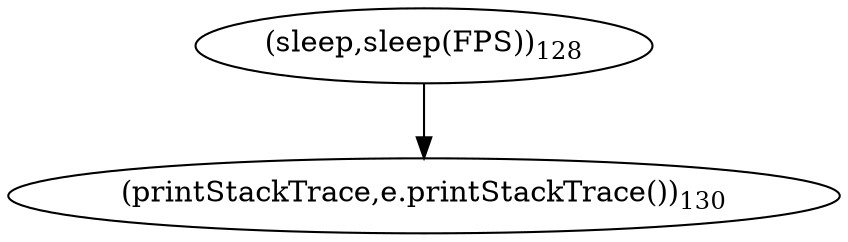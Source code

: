 digraph "&lt;lambda&gt;0" {  
"1049" [label = <(sleep,sleep(FPS))<SUB>128</SUB>> ]
"1054" [label = <(printStackTrace,e.printStackTrace())<SUB>130</SUB>> ]
  "1049" -> "1054" 
}
